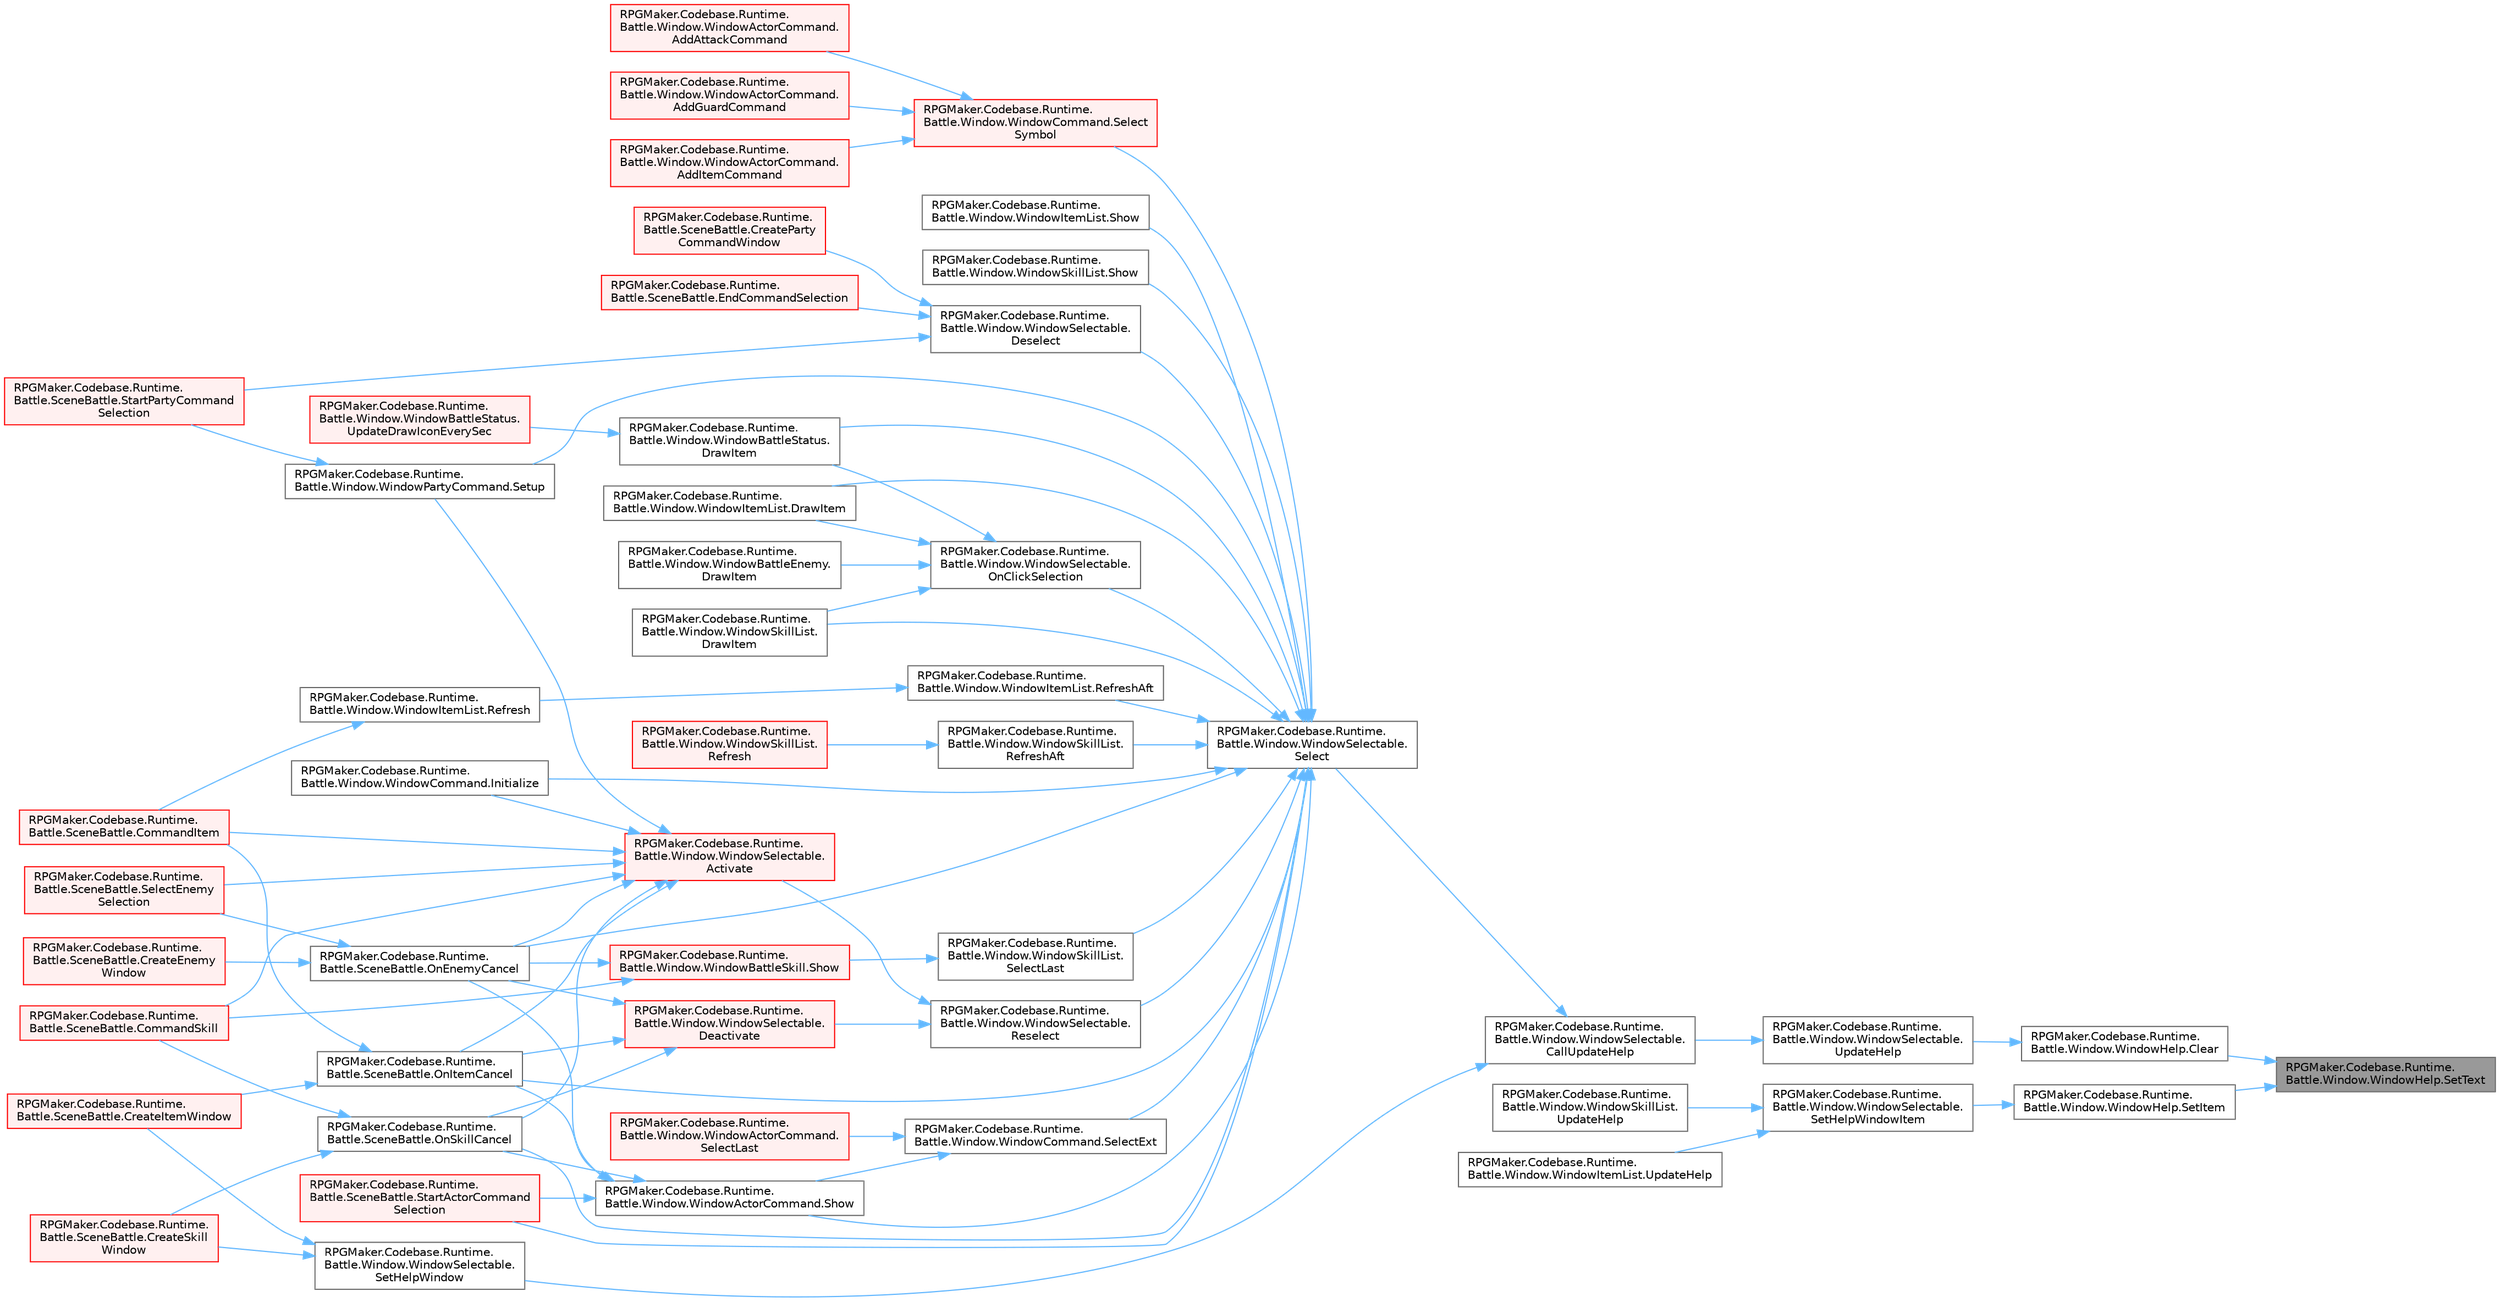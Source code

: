 digraph "RPGMaker.Codebase.Runtime.Battle.Window.WindowHelp.SetText"
{
 // LATEX_PDF_SIZE
  bgcolor="transparent";
  edge [fontname=Helvetica,fontsize=10,labelfontname=Helvetica,labelfontsize=10];
  node [fontname=Helvetica,fontsize=10,shape=box,height=0.2,width=0.4];
  rankdir="RL";
  Node1 [id="Node000001",label="RPGMaker.Codebase.Runtime.\lBattle.Window.WindowHelp.SetText",height=0.2,width=0.4,color="gray40", fillcolor="grey60", style="filled", fontcolor="black",tooltip="😁 指定文字を表示"];
  Node1 -> Node2 [id="edge1_Node000001_Node000002",dir="back",color="steelblue1",style="solid",tooltip=" "];
  Node2 [id="Node000002",label="RPGMaker.Codebase.Runtime.\lBattle.Window.WindowHelp.Clear",height=0.2,width=0.4,color="grey40", fillcolor="white", style="filled",URL="$d6/d64/class_r_p_g_maker_1_1_codebase_1_1_runtime_1_1_battle_1_1_window_1_1_window_help.html#a06800e39de3fa92a88bd5dace09c485e",tooltip="😁 文字の消去"];
  Node2 -> Node3 [id="edge2_Node000002_Node000003",dir="back",color="steelblue1",style="solid",tooltip=" "];
  Node3 [id="Node000003",label="RPGMaker.Codebase.Runtime.\lBattle.Window.WindowSelectable.\lUpdateHelp",height=0.2,width=0.4,color="grey40", fillcolor="white", style="filled",URL="$dd/d48/class_r_p_g_maker_1_1_codebase_1_1_runtime_1_1_battle_1_1_window_1_1_window_selectable.html#a15953e39b7c68d748b8b8fc7e17624b8",tooltip="😁 ヘルプウィンドウをアップデート"];
  Node3 -> Node4 [id="edge3_Node000003_Node000004",dir="back",color="steelblue1",style="solid",tooltip=" "];
  Node4 [id="Node000004",label="RPGMaker.Codebase.Runtime.\lBattle.Window.WindowSelectable.\lCallUpdateHelp",height=0.2,width=0.4,color="grey40", fillcolor="white", style="filled",URL="$dd/d48/class_r_p_g_maker_1_1_codebase_1_1_runtime_1_1_battle_1_1_window_1_1_window_selectable.html#a6f1a9097d848624fce0bbec107eb9964",tooltip="😁 ヘルプのアップデートを呼ぶ"];
  Node4 -> Node5 [id="edge4_Node000004_Node000005",dir="back",color="steelblue1",style="solid",tooltip=" "];
  Node5 [id="Node000005",label="RPGMaker.Codebase.Runtime.\lBattle.Window.WindowSelectable.\lSelect",height=0.2,width=0.4,color="grey40", fillcolor="white", style="filled",URL="$dd/d48/class_r_p_g_maker_1_1_codebase_1_1_runtime_1_1_battle_1_1_window_1_1_window_selectable.html#a8ba5cef6de0c004bbfa758250e4d8c1c",tooltip="😁 指定した番号の項目を選択"];
  Node5 -> Node6 [id="edge5_Node000005_Node000006",dir="back",color="steelblue1",style="solid",tooltip=" "];
  Node6 [id="Node000006",label="RPGMaker.Codebase.Runtime.\lBattle.Window.WindowSelectable.\lDeselect",height=0.2,width=0.4,color="grey40", fillcolor="white", style="filled",URL="$dd/d48/class_r_p_g_maker_1_1_codebase_1_1_runtime_1_1_battle_1_1_window_1_1_window_selectable.html#ad016dbe1e26dc9ad2e6eb8ebac9bc86d",tooltip="😁 全項目を非選択"];
  Node6 -> Node7 [id="edge6_Node000006_Node000007",dir="back",color="steelblue1",style="solid",tooltip=" "];
  Node7 [id="Node000007",label="RPGMaker.Codebase.Runtime.\lBattle.SceneBattle.CreateParty\lCommandWindow",height=0.2,width=0.4,color="red", fillcolor="#FFF0F0", style="filled",URL="$dd/d83/class_r_p_g_maker_1_1_codebase_1_1_runtime_1_1_battle_1_1_scene_battle.html#a34fb2203c5c96fd2964a2e0902bf2ddd",tooltip="😁 [パーティ]コマンドウィンドウ(Window_PartyCommand)を生成"];
  Node6 -> Node11 [id="edge7_Node000006_Node000011",dir="back",color="steelblue1",style="solid",tooltip=" "];
  Node11 [id="Node000011",label="RPGMaker.Codebase.Runtime.\lBattle.SceneBattle.EndCommandSelection",height=0.2,width=0.4,color="red", fillcolor="#FFF0F0", style="filled",URL="$dd/d83/class_r_p_g_maker_1_1_codebase_1_1_runtime_1_1_battle_1_1_scene_battle.html#affafb7b742050989eda4fb190fb90a17",tooltip="😁 コマンド選択の終了処理"];
  Node6 -> Node38 [id="edge8_Node000006_Node000038",dir="back",color="steelblue1",style="solid",tooltip=" "];
  Node38 [id="Node000038",label="RPGMaker.Codebase.Runtime.\lBattle.SceneBattle.StartPartyCommand\lSelection",height=0.2,width=0.4,color="red", fillcolor="#FFF0F0", style="filled",URL="$dd/d83/class_r_p_g_maker_1_1_codebase_1_1_runtime_1_1_battle_1_1_scene_battle.html#acdbf5717da5a7afd88a2652c40f1ba61",tooltip="😁 [パーティ]コマンドの選択開始"];
  Node5 -> Node39 [id="edge9_Node000005_Node000039",dir="back",color="steelblue1",style="solid",tooltip=" "];
  Node39 [id="Node000039",label="RPGMaker.Codebase.Runtime.\lBattle.Window.WindowBattleStatus.\lDrawItem",height=0.2,width=0.4,color="grey40", fillcolor="white", style="filled",URL="$d6/daf/class_r_p_g_maker_1_1_codebase_1_1_runtime_1_1_battle_1_1_window_1_1_window_battle_status.html#a8dbc8e05487d8a80ef6c21fbed9abdcb",tooltip="😁 指定番号の項目を描画"];
  Node39 -> Node40 [id="edge10_Node000039_Node000040",dir="back",color="steelblue1",style="solid",tooltip=" "];
  Node40 [id="Node000040",label="RPGMaker.Codebase.Runtime.\lBattle.Window.WindowBattleStatus.\lUpdateDrawIconEverySec",height=0.2,width=0.4,color="red", fillcolor="#FFF0F0", style="filled",URL="$d6/daf/class_r_p_g_maker_1_1_codebase_1_1_runtime_1_1_battle_1_1_window_1_1_window_battle_status.html#a649e50f6d6929b06933d94ac78dd17c0",tooltip="😁 毎秒の更新処理"];
  Node5 -> Node44 [id="edge11_Node000005_Node000044",dir="back",color="steelblue1",style="solid",tooltip=" "];
  Node44 [id="Node000044",label="RPGMaker.Codebase.Runtime.\lBattle.Window.WindowItemList.DrawItem",height=0.2,width=0.4,color="grey40", fillcolor="white", style="filled",URL="$d7/db8/class_r_p_g_maker_1_1_codebase_1_1_runtime_1_1_battle_1_1_window_1_1_window_item_list.html#ae474e9a1fb4a4d17ac59a419a4a2bff1",tooltip="😁 指定した[アイテム]の[名前]を指定位置に描画"];
  Node5 -> Node45 [id="edge12_Node000005_Node000045",dir="back",color="steelblue1",style="solid",tooltip=" "];
  Node45 [id="Node000045",label="RPGMaker.Codebase.Runtime.\lBattle.Window.WindowSkillList.\lDrawItem",height=0.2,width=0.4,color="grey40", fillcolor="white", style="filled",URL="$dd/d71/class_r_p_g_maker_1_1_codebase_1_1_runtime_1_1_battle_1_1_window_1_1_window_skill_list.html#a7fe27f6265f0f00b820a28f5642271fe",tooltip="😁 指定番号の項目を描画"];
  Node5 -> Node46 [id="edge13_Node000005_Node000046",dir="back",color="steelblue1",style="solid",tooltip=" "];
  Node46 [id="Node000046",label="RPGMaker.Codebase.Runtime.\lBattle.Window.WindowCommand.Initialize",height=0.2,width=0.4,color="grey40", fillcolor="white", style="filled",URL="$da/dbf/class_r_p_g_maker_1_1_codebase_1_1_runtime_1_1_battle_1_1_window_1_1_window_command.html#a38447eed9d8687033373662ea9a6a98b",tooltip="😁 初期化"];
  Node5 -> Node47 [id="edge14_Node000005_Node000047",dir="back",color="steelblue1",style="solid",tooltip=" "];
  Node47 [id="Node000047",label="RPGMaker.Codebase.Runtime.\lBattle.Window.WindowSelectable.\lOnClickSelection",height=0.2,width=0.4,color="grey40", fillcolor="white", style="filled",URL="$dd/d48/class_r_p_g_maker_1_1_codebase_1_1_runtime_1_1_battle_1_1_window_1_1_window_selectable.html#aeca563beba4c04a7ef11a9a309761fde",tooltip="😁 ボタン選択時処理"];
  Node47 -> Node48 [id="edge15_Node000047_Node000048",dir="back",color="steelblue1",style="solid",tooltip=" "];
  Node48 [id="Node000048",label="RPGMaker.Codebase.Runtime.\lBattle.Window.WindowBattleEnemy.\lDrawItem",height=0.2,width=0.4,color="grey40", fillcolor="white", style="filled",URL="$d6/dc5/class_r_p_g_maker_1_1_codebase_1_1_runtime_1_1_battle_1_1_window_1_1_window_battle_enemy.html#ae34907694b510498715ecaf071068d2e",tooltip="😁 指定番号の項目を描画"];
  Node47 -> Node39 [id="edge16_Node000047_Node000039",dir="back",color="steelblue1",style="solid",tooltip=" "];
  Node47 -> Node44 [id="edge17_Node000047_Node000044",dir="back",color="steelblue1",style="solid",tooltip=" "];
  Node47 -> Node45 [id="edge18_Node000047_Node000045",dir="back",color="steelblue1",style="solid",tooltip=" "];
  Node5 -> Node28 [id="edge19_Node000005_Node000028",dir="back",color="steelblue1",style="solid",tooltip=" "];
  Node28 [id="Node000028",label="RPGMaker.Codebase.Runtime.\lBattle.SceneBattle.OnEnemyCancel",height=0.2,width=0.4,color="grey40", fillcolor="white", style="filled",URL="$dd/d83/class_r_p_g_maker_1_1_codebase_1_1_runtime_1_1_battle_1_1_scene_battle.html#a64705a2bc83d2639845713c7a389b8a3",tooltip="😁 [敵キャラ]選択ウィンドウで[キャンセル]が選択された時のハンドラ"];
  Node28 -> Node21 [id="edge20_Node000028_Node000021",dir="back",color="steelblue1",style="solid",tooltip=" "];
  Node21 [id="Node000021",label="RPGMaker.Codebase.Runtime.\lBattle.SceneBattle.CreateEnemy\lWindow",height=0.2,width=0.4,color="red", fillcolor="#FFF0F0", style="filled",URL="$dd/d83/class_r_p_g_maker_1_1_codebase_1_1_runtime_1_1_battle_1_1_scene_battle.html#aaf777157e6ce6a7c6bb0418377d43794",tooltip="😁 [敵キャラ]選択ウィンドウ(Window_BattleEnemy)を生成"];
  Node28 -> Node29 [id="edge21_Node000028_Node000029",dir="back",color="steelblue1",style="solid",tooltip=" "];
  Node29 [id="Node000029",label="RPGMaker.Codebase.Runtime.\lBattle.SceneBattle.SelectEnemy\lSelection",height=0.2,width=0.4,color="red", fillcolor="#FFF0F0", style="filled",URL="$dd/d83/class_r_p_g_maker_1_1_codebase_1_1_runtime_1_1_battle_1_1_scene_battle.html#adb30b60ce6472dae50e98402ec1c7c8a",tooltip="😁 [敵キャラ]選択ウィンドウの準備"];
  Node5 -> Node31 [id="edge22_Node000005_Node000031",dir="back",color="steelblue1",style="solid",tooltip=" "];
  Node31 [id="Node000031",label="RPGMaker.Codebase.Runtime.\lBattle.SceneBattle.OnItemCancel",height=0.2,width=0.4,color="grey40", fillcolor="white", style="filled",URL="$dd/d83/class_r_p_g_maker_1_1_codebase_1_1_runtime_1_1_battle_1_1_scene_battle.html#a6f2168d68dbc4f9c789758d880e1e90d",tooltip="😁 [アイテム]ウィンドウで[キャンセル]が選択された時のハンドラ"];
  Node31 -> Node32 [id="edge23_Node000031_Node000032",dir="back",color="steelblue1",style="solid",tooltip=" "];
  Node32 [id="Node000032",label="RPGMaker.Codebase.Runtime.\lBattle.SceneBattle.CommandItem",height=0.2,width=0.4,color="red", fillcolor="#FFF0F0", style="filled",URL="$dd/d83/class_r_p_g_maker_1_1_codebase_1_1_runtime_1_1_battle_1_1_scene_battle.html#a62ec72920d8084303f9dbce06aec4260",tooltip="😁 [アイテム]コマンドのハンドラ"];
  Node31 -> Node24 [id="edge24_Node000031_Node000024",dir="back",color="steelblue1",style="solid",tooltip=" "];
  Node24 [id="Node000024",label="RPGMaker.Codebase.Runtime.\lBattle.SceneBattle.CreateItemWindow",height=0.2,width=0.4,color="red", fillcolor="#FFF0F0", style="filled",URL="$dd/d83/class_r_p_g_maker_1_1_codebase_1_1_runtime_1_1_battle_1_1_scene_battle.html#a57f867e85ec503225e9a252fa623ccc2",tooltip="😁 [アイテム]ウィンドウ(Window_BattleItem)を生成"];
  Node5 -> Node33 [id="edge25_Node000005_Node000033",dir="back",color="steelblue1",style="solid",tooltip=" "];
  Node33 [id="Node000033",label="RPGMaker.Codebase.Runtime.\lBattle.SceneBattle.OnSkillCancel",height=0.2,width=0.4,color="grey40", fillcolor="white", style="filled",URL="$dd/d83/class_r_p_g_maker_1_1_codebase_1_1_runtime_1_1_battle_1_1_scene_battle.html#a8e99dbc4e22be1923c86b952e0dd04f7",tooltip="😁 [スキル]ウィンドウで[キャンセル]が選択された時のハンドラ"];
  Node33 -> Node34 [id="edge26_Node000033_Node000034",dir="back",color="steelblue1",style="solid",tooltip=" "];
  Node34 [id="Node000034",label="RPGMaker.Codebase.Runtime.\lBattle.SceneBattle.CommandSkill",height=0.2,width=0.4,color="red", fillcolor="#FFF0F0", style="filled",URL="$dd/d83/class_r_p_g_maker_1_1_codebase_1_1_runtime_1_1_battle_1_1_scene_battle.html#a6c6f252160ff91a86574d896a92feef3",tooltip="😁 [スキル]コマンドのハンドラ"];
  Node33 -> Node26 [id="edge27_Node000033_Node000026",dir="back",color="steelblue1",style="solid",tooltip=" "];
  Node26 [id="Node000026",label="RPGMaker.Codebase.Runtime.\lBattle.SceneBattle.CreateSkill\lWindow",height=0.2,width=0.4,color="red", fillcolor="#FFF0F0", style="filled",URL="$dd/d83/class_r_p_g_maker_1_1_codebase_1_1_runtime_1_1_battle_1_1_scene_battle.html#ad8e7c57e41f5e68675b104adce04aa94",tooltip="😁 [スキル]ウィンドウ(Window_BattleSkill)を生成"];
  Node5 -> Node49 [id="edge28_Node000005_Node000049",dir="back",color="steelblue1",style="solid",tooltip=" "];
  Node49 [id="Node000049",label="RPGMaker.Codebase.Runtime.\lBattle.Window.WindowItemList.RefreshAft",height=0.2,width=0.4,color="grey40", fillcolor="white", style="filled",URL="$d7/db8/class_r_p_g_maker_1_1_codebase_1_1_runtime_1_1_battle_1_1_window_1_1_window_item_list.html#ac5c20fd032bb2b49f04bd939c76fc61e",tooltip="😁 コンテンツの再描画の後、若干待ってから実行する処理"];
  Node49 -> Node50 [id="edge29_Node000049_Node000050",dir="back",color="steelblue1",style="solid",tooltip=" "];
  Node50 [id="Node000050",label="RPGMaker.Codebase.Runtime.\lBattle.Window.WindowItemList.Refresh",height=0.2,width=0.4,color="grey40", fillcolor="white", style="filled",URL="$d7/db8/class_r_p_g_maker_1_1_codebase_1_1_runtime_1_1_battle_1_1_window_1_1_window_item_list.html#a9f3765bb2a3edb12bb9dbb5b6522f358",tooltip="😁 コンテンツの再描画"];
  Node50 -> Node32 [id="edge30_Node000050_Node000032",dir="back",color="steelblue1",style="solid",tooltip=" "];
  Node5 -> Node51 [id="edge31_Node000005_Node000051",dir="back",color="steelblue1",style="solid",tooltip=" "];
  Node51 [id="Node000051",label="RPGMaker.Codebase.Runtime.\lBattle.Window.WindowSkillList.\lRefreshAft",height=0.2,width=0.4,color="grey40", fillcolor="white", style="filled",URL="$dd/d71/class_r_p_g_maker_1_1_codebase_1_1_runtime_1_1_battle_1_1_window_1_1_window_skill_list.html#ab4ae0af31cee9f723c0bc08f60cf5b9e",tooltip="😁 コンテンツの再描画の後、若干待ってから実行する処理"];
  Node51 -> Node52 [id="edge32_Node000051_Node000052",dir="back",color="steelblue1",style="solid",tooltip=" "];
  Node52 [id="Node000052",label="RPGMaker.Codebase.Runtime.\lBattle.Window.WindowSkillList.\lRefresh",height=0.2,width=0.4,color="red", fillcolor="#FFF0F0", style="filled",URL="$dd/d71/class_r_p_g_maker_1_1_codebase_1_1_runtime_1_1_battle_1_1_window_1_1_window_skill_list.html#aee9c38453581743aa9a07b72906d70be",tooltip="😁 コンテンツの再描画"];
  Node5 -> Node55 [id="edge33_Node000005_Node000055",dir="back",color="steelblue1",style="solid",tooltip=" "];
  Node55 [id="Node000055",label="RPGMaker.Codebase.Runtime.\lBattle.Window.WindowSelectable.\lReselect",height=0.2,width=0.4,color="grey40", fillcolor="white", style="filled",URL="$dd/d48/class_r_p_g_maker_1_1_codebase_1_1_runtime_1_1_battle_1_1_window_1_1_window_selectable.html#af7568e15ea2da07d708c1563466b47e7",tooltip="😁 項目の再選択"];
  Node55 -> Node56 [id="edge34_Node000055_Node000056",dir="back",color="steelblue1",style="solid",tooltip=" "];
  Node56 [id="Node000056",label="RPGMaker.Codebase.Runtime.\lBattle.Window.WindowSelectable.\lActivate",height=0.2,width=0.4,color="red", fillcolor="#FFF0F0", style="filled",URL="$dd/d48/class_r_p_g_maker_1_1_codebase_1_1_runtime_1_1_battle_1_1_window_1_1_window_selectable.html#a743b97a02e9931a22b9f22a0893b2131",tooltip="😁 ウィンドウをアクティブにする"];
  Node56 -> Node32 [id="edge35_Node000056_Node000032",dir="back",color="steelblue1",style="solid",tooltip=" "];
  Node56 -> Node34 [id="edge36_Node000056_Node000034",dir="back",color="steelblue1",style="solid",tooltip=" "];
  Node56 -> Node46 [id="edge37_Node000056_Node000046",dir="back",color="steelblue1",style="solid",tooltip=" "];
  Node56 -> Node28 [id="edge38_Node000056_Node000028",dir="back",color="steelblue1",style="solid",tooltip=" "];
  Node56 -> Node31 [id="edge39_Node000056_Node000031",dir="back",color="steelblue1",style="solid",tooltip=" "];
  Node56 -> Node33 [id="edge40_Node000056_Node000033",dir="back",color="steelblue1",style="solid",tooltip=" "];
  Node56 -> Node29 [id="edge41_Node000056_Node000029",dir="back",color="steelblue1",style="solid",tooltip=" "];
  Node56 -> Node60 [id="edge42_Node000056_Node000060",dir="back",color="steelblue1",style="solid",tooltip=" "];
  Node60 [id="Node000060",label="RPGMaker.Codebase.Runtime.\lBattle.Window.WindowPartyCommand.Setup",height=0.2,width=0.4,color="grey40", fillcolor="white", style="filled",URL="$d7/d77/class_r_p_g_maker_1_1_codebase_1_1_runtime_1_1_battle_1_1_window_1_1_window_party_command.html#ab31770d4a44eb520a476207403ad0cfc",tooltip="😁 コマンドを設定"];
  Node60 -> Node38 [id="edge43_Node000060_Node000038",dir="back",color="steelblue1",style="solid",tooltip=" "];
  Node55 -> Node63 [id="edge44_Node000055_Node000063",dir="back",color="steelblue1",style="solid",tooltip=" "];
  Node63 [id="Node000063",label="RPGMaker.Codebase.Runtime.\lBattle.Window.WindowSelectable.\lDeactivate",height=0.2,width=0.4,color="red", fillcolor="#FFF0F0", style="filled",URL="$dd/d48/class_r_p_g_maker_1_1_codebase_1_1_runtime_1_1_battle_1_1_window_1_1_window_selectable.html#a24e507f191e38d818b8b39d33054e689",tooltip="😁 非アクティブにする"];
  Node63 -> Node28 [id="edge45_Node000063_Node000028",dir="back",color="steelblue1",style="solid",tooltip=" "];
  Node63 -> Node31 [id="edge46_Node000063_Node000031",dir="back",color="steelblue1",style="solid",tooltip=" "];
  Node63 -> Node33 [id="edge47_Node000063_Node000033",dir="back",color="steelblue1",style="solid",tooltip=" "];
  Node5 -> Node100 [id="edge48_Node000005_Node000100",dir="back",color="steelblue1",style="solid",tooltip=" "];
  Node100 [id="Node000100",label="RPGMaker.Codebase.Runtime.\lBattle.Window.WindowCommand.SelectExt",height=0.2,width=0.4,color="grey40", fillcolor="white", style="filled",URL="$da/dbf/class_r_p_g_maker_1_1_codebase_1_1_runtime_1_1_battle_1_1_window_1_1_window_command.html#ac4b78d76debf8657174457460940db2f",tooltip="😁 指定した追加情報に従ってコマンド項目を選択"];
  Node100 -> Node101 [id="edge49_Node000100_Node000101",dir="back",color="steelblue1",style="solid",tooltip=" "];
  Node101 [id="Node000101",label="RPGMaker.Codebase.Runtime.\lBattle.Window.WindowActorCommand.\lSelectLast",height=0.2,width=0.4,color="red", fillcolor="#FFF0F0", style="filled",URL="$d3/d67/class_r_p_g_maker_1_1_codebase_1_1_runtime_1_1_battle_1_1_window_1_1_window_actor_command.html#a65f8e8100cb3001f8cb02f8fab1780c6",tooltip="😁 前に選択した項目を選択"];
  Node100 -> Node102 [id="edge50_Node000100_Node000102",dir="back",color="steelblue1",style="solid",tooltip=" "];
  Node102 [id="Node000102",label="RPGMaker.Codebase.Runtime.\lBattle.Window.WindowActorCommand.Show",height=0.2,width=0.4,color="grey40", fillcolor="white", style="filled",URL="$d3/d67/class_r_p_g_maker_1_1_codebase_1_1_runtime_1_1_battle_1_1_window_1_1_window_actor_command.html#aa4a753b56c8a2d6084cd912b1135d6a5",tooltip="😁 ウィンドウを表示"];
  Node102 -> Node28 [id="edge51_Node000102_Node000028",dir="back",color="steelblue1",style="solid",tooltip=" "];
  Node102 -> Node31 [id="edge52_Node000102_Node000031",dir="back",color="steelblue1",style="solid",tooltip=" "];
  Node102 -> Node33 [id="edge53_Node000102_Node000033",dir="back",color="steelblue1",style="solid",tooltip=" "];
  Node102 -> Node62 [id="edge54_Node000102_Node000062",dir="back",color="steelblue1",style="solid",tooltip=" "];
  Node62 [id="Node000062",label="RPGMaker.Codebase.Runtime.\lBattle.SceneBattle.StartActorCommand\lSelection",height=0.2,width=0.4,color="red", fillcolor="#FFF0F0", style="filled",URL="$dd/d83/class_r_p_g_maker_1_1_codebase_1_1_runtime_1_1_battle_1_1_scene_battle.html#a3f66aa45a944ad066eab9284925cac95",tooltip="😁 [アクター]コマンドの選択開始"];
  Node5 -> Node103 [id="edge55_Node000005_Node000103",dir="back",color="steelblue1",style="solid",tooltip=" "];
  Node103 [id="Node000103",label="RPGMaker.Codebase.Runtime.\lBattle.Window.WindowSkillList.\lSelectLast",height=0.2,width=0.4,color="grey40", fillcolor="white", style="filled",URL="$dd/d71/class_r_p_g_maker_1_1_codebase_1_1_runtime_1_1_battle_1_1_window_1_1_window_skill_list.html#a26cc7db058880497de7d5a873f1cd0d7",tooltip="😁 前に選択したものを選択"];
  Node103 -> Node104 [id="edge56_Node000103_Node000104",dir="back",color="steelblue1",style="solid",tooltip=" "];
  Node104 [id="Node000104",label="RPGMaker.Codebase.Runtime.\lBattle.Window.WindowBattleSkill.Show",height=0.2,width=0.4,color="red", fillcolor="#FFF0F0", style="filled",URL="$d4/d31/class_r_p_g_maker_1_1_codebase_1_1_runtime_1_1_battle_1_1_window_1_1_window_battle_skill.html#ac67116f21edd84b097c4a4a1b04bce48",tooltip="😁 ウィンドウを表示"];
  Node104 -> Node34 [id="edge57_Node000104_Node000034",dir="back",color="steelblue1",style="solid",tooltip=" "];
  Node104 -> Node28 [id="edge58_Node000104_Node000028",dir="back",color="steelblue1",style="solid",tooltip=" "];
  Node5 -> Node105 [id="edge59_Node000005_Node000105",dir="back",color="steelblue1",style="solid",tooltip=" "];
  Node105 [id="Node000105",label="RPGMaker.Codebase.Runtime.\lBattle.Window.WindowCommand.Select\lSymbol",height=0.2,width=0.4,color="red", fillcolor="#FFF0F0", style="filled",URL="$da/dbf/class_r_p_g_maker_1_1_codebase_1_1_runtime_1_1_battle_1_1_window_1_1_window_command.html#a1e7012798792b2b13ea91f2fc15c56b7",tooltip="😁 指定シンボルに従ってコマンド項目を選択"];
  Node105 -> Node94 [id="edge60_Node000105_Node000094",dir="back",color="steelblue1",style="solid",tooltip=" "];
  Node94 [id="Node000094",label="RPGMaker.Codebase.Runtime.\lBattle.Window.WindowActorCommand.\lAddAttackCommand",height=0.2,width=0.4,color="red", fillcolor="#FFF0F0", style="filled",URL="$d3/d67/class_r_p_g_maker_1_1_codebase_1_1_runtime_1_1_battle_1_1_window_1_1_window_actor_command.html#a4ef3db7e9a38abc4427af10ec572647c",tooltip="😁 [攻撃]コマンドを追加"];
  Node105 -> Node97 [id="edge61_Node000105_Node000097",dir="back",color="steelblue1",style="solid",tooltip=" "];
  Node97 [id="Node000097",label="RPGMaker.Codebase.Runtime.\lBattle.Window.WindowActorCommand.\lAddGuardCommand",height=0.2,width=0.4,color="red", fillcolor="#FFF0F0", style="filled",URL="$d3/d67/class_r_p_g_maker_1_1_codebase_1_1_runtime_1_1_battle_1_1_window_1_1_window_actor_command.html#a6d117e90b15fa8e5f946d575b851ab93",tooltip="😁 [防御]コマンドを追加"];
  Node105 -> Node98 [id="edge62_Node000105_Node000098",dir="back",color="steelblue1",style="solid",tooltip=" "];
  Node98 [id="Node000098",label="RPGMaker.Codebase.Runtime.\lBattle.Window.WindowActorCommand.\lAddItemCommand",height=0.2,width=0.4,color="red", fillcolor="#FFF0F0", style="filled",URL="$d3/d67/class_r_p_g_maker_1_1_codebase_1_1_runtime_1_1_battle_1_1_window_1_1_window_actor_command.html#a6ad6d34477d05c760b4fe4d7f10c597a",tooltip="😁 [アイテム]コマンドを追加"];
  Node5 -> Node60 [id="edge63_Node000005_Node000060",dir="back",color="steelblue1",style="solid",tooltip=" "];
  Node5 -> Node102 [id="edge64_Node000005_Node000102",dir="back",color="steelblue1",style="solid",tooltip=" "];
  Node5 -> Node106 [id="edge65_Node000005_Node000106",dir="back",color="steelblue1",style="solid",tooltip=" "];
  Node106 [id="Node000106",label="RPGMaker.Codebase.Runtime.\lBattle.Window.WindowItemList.Show",height=0.2,width=0.4,color="grey40", fillcolor="white", style="filled",URL="$d7/db8/class_r_p_g_maker_1_1_codebase_1_1_runtime_1_1_battle_1_1_window_1_1_window_item_list.html#ae9f20691f339e347b09c938aa0d6256b",tooltip="😁 ウィンドウを表示"];
  Node5 -> Node107 [id="edge66_Node000005_Node000107",dir="back",color="steelblue1",style="solid",tooltip=" "];
  Node107 [id="Node000107",label="RPGMaker.Codebase.Runtime.\lBattle.Window.WindowSkillList.Show",height=0.2,width=0.4,color="grey40", fillcolor="white", style="filled",URL="$dd/d71/class_r_p_g_maker_1_1_codebase_1_1_runtime_1_1_battle_1_1_window_1_1_window_skill_list.html#a7380bc3b69b676db305ada87dd8ce449",tooltip="😁 ウィンドウを表示"];
  Node5 -> Node62 [id="edge67_Node000005_Node000062",dir="back",color="steelblue1",style="solid",tooltip=" "];
  Node4 -> Node108 [id="edge68_Node000004_Node000108",dir="back",color="steelblue1",style="solid",tooltip=" "];
  Node108 [id="Node000108",label="RPGMaker.Codebase.Runtime.\lBattle.Window.WindowSelectable.\lSetHelpWindow",height=0.2,width=0.4,color="grey40", fillcolor="white", style="filled",URL="$dd/d48/class_r_p_g_maker_1_1_codebase_1_1_runtime_1_1_battle_1_1_window_1_1_window_selectable.html#a7c91a0e36a78914fc1f471cb2b61ce72",tooltip="😁 ヘルプウィンドウを設定"];
  Node108 -> Node24 [id="edge69_Node000108_Node000024",dir="back",color="steelblue1",style="solid",tooltip=" "];
  Node108 -> Node26 [id="edge70_Node000108_Node000026",dir="back",color="steelblue1",style="solid",tooltip=" "];
  Node1 -> Node109 [id="edge71_Node000001_Node000109",dir="back",color="steelblue1",style="solid",tooltip=" "];
  Node109 [id="Node000109",label="RPGMaker.Codebase.Runtime.\lBattle.Window.WindowHelp.SetItem",height=0.2,width=0.4,color="grey40", fillcolor="white", style="filled",URL="$d6/d64/class_r_p_g_maker_1_1_codebase_1_1_runtime_1_1_battle_1_1_window_1_1_window_help.html#a03df10658724ace5f2af6b88c8317dc6",tooltip="😁 指定アイテムの説明を表示"];
  Node109 -> Node110 [id="edge72_Node000109_Node000110",dir="back",color="steelblue1",style="solid",tooltip=" "];
  Node110 [id="Node000110",label="RPGMaker.Codebase.Runtime.\lBattle.Window.WindowSelectable.\lSetHelpWindowItem",height=0.2,width=0.4,color="grey40", fillcolor="white", style="filled",URL="$dd/d48/class_r_p_g_maker_1_1_codebase_1_1_runtime_1_1_battle_1_1_window_1_1_window_selectable.html#a3f17712033dc96b70eca511e567c371a",tooltip="😁 指定項目をヘルプウィンドウに表示"];
  Node110 -> Node111 [id="edge73_Node000110_Node000111",dir="back",color="steelblue1",style="solid",tooltip=" "];
  Node111 [id="Node000111",label="RPGMaker.Codebase.Runtime.\lBattle.Window.WindowItemList.UpdateHelp",height=0.2,width=0.4,color="grey40", fillcolor="white", style="filled",URL="$d7/db8/class_r_p_g_maker_1_1_codebase_1_1_runtime_1_1_battle_1_1_window_1_1_window_item_list.html#add7ccb547bb0d00945e123df7e0bba62",tooltip="😁 ヘルプウィンドウをアップデート"];
  Node110 -> Node112 [id="edge74_Node000110_Node000112",dir="back",color="steelblue1",style="solid",tooltip=" "];
  Node112 [id="Node000112",label="RPGMaker.Codebase.Runtime.\lBattle.Window.WindowSkillList.\lUpdateHelp",height=0.2,width=0.4,color="grey40", fillcolor="white", style="filled",URL="$dd/d71/class_r_p_g_maker_1_1_codebase_1_1_runtime_1_1_battle_1_1_window_1_1_window_skill_list.html#a17d5a38ac6a8e3a6bdcf8156ec0402f4",tooltip="😁 ヘルプウィンドウをアップデート"];
}
